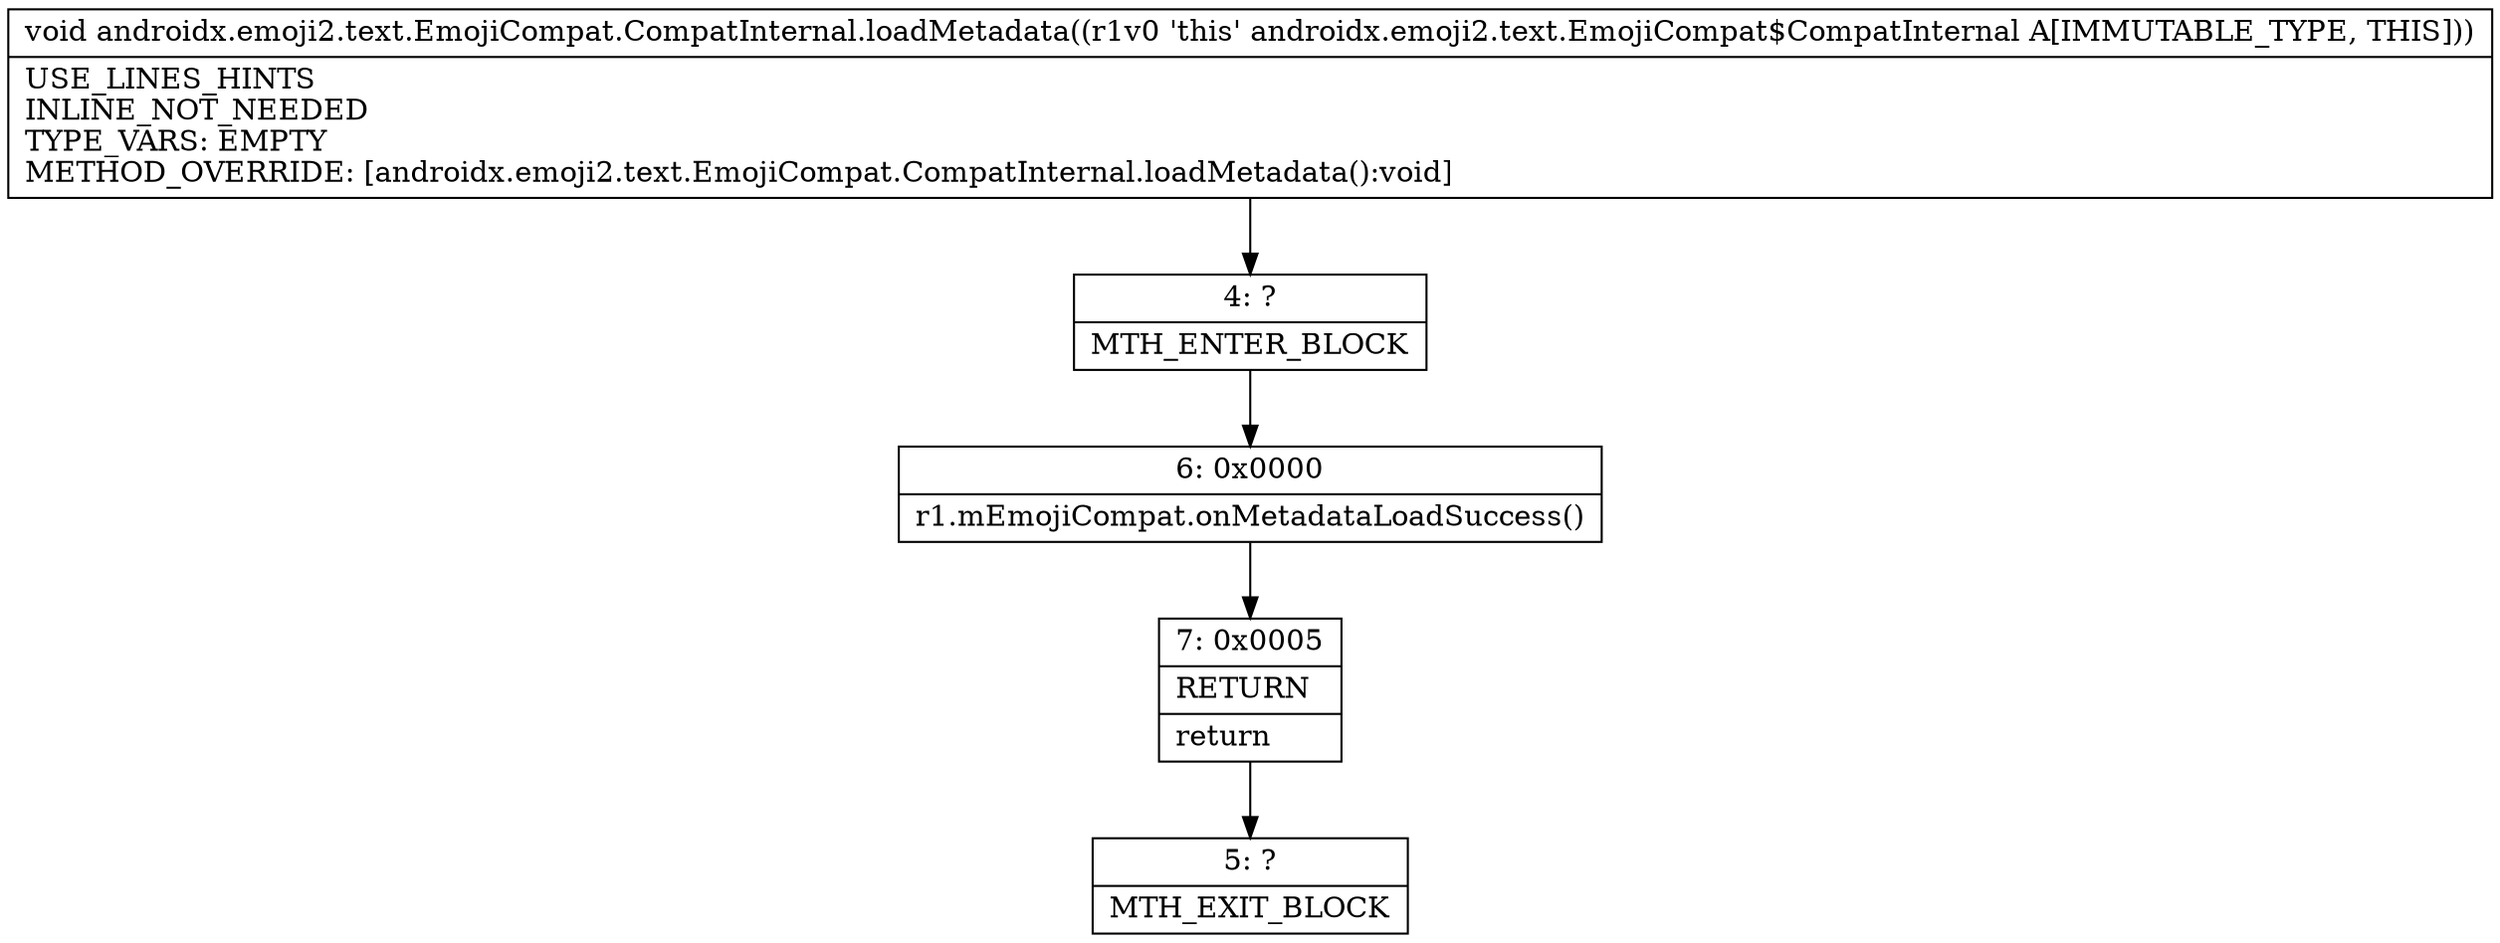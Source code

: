 digraph "CFG forandroidx.emoji2.text.EmojiCompat.CompatInternal.loadMetadata()V" {
Node_4 [shape=record,label="{4\:\ ?|MTH_ENTER_BLOCK\l}"];
Node_6 [shape=record,label="{6\:\ 0x0000|r1.mEmojiCompat.onMetadataLoadSuccess()\l}"];
Node_7 [shape=record,label="{7\:\ 0x0005|RETURN\l|return\l}"];
Node_5 [shape=record,label="{5\:\ ?|MTH_EXIT_BLOCK\l}"];
MethodNode[shape=record,label="{void androidx.emoji2.text.EmojiCompat.CompatInternal.loadMetadata((r1v0 'this' androidx.emoji2.text.EmojiCompat$CompatInternal A[IMMUTABLE_TYPE, THIS]))  | USE_LINES_HINTS\lINLINE_NOT_NEEDED\lTYPE_VARS: EMPTY\lMETHOD_OVERRIDE: [androidx.emoji2.text.EmojiCompat.CompatInternal.loadMetadata():void]\l}"];
MethodNode -> Node_4;Node_4 -> Node_6;
Node_6 -> Node_7;
Node_7 -> Node_5;
}

